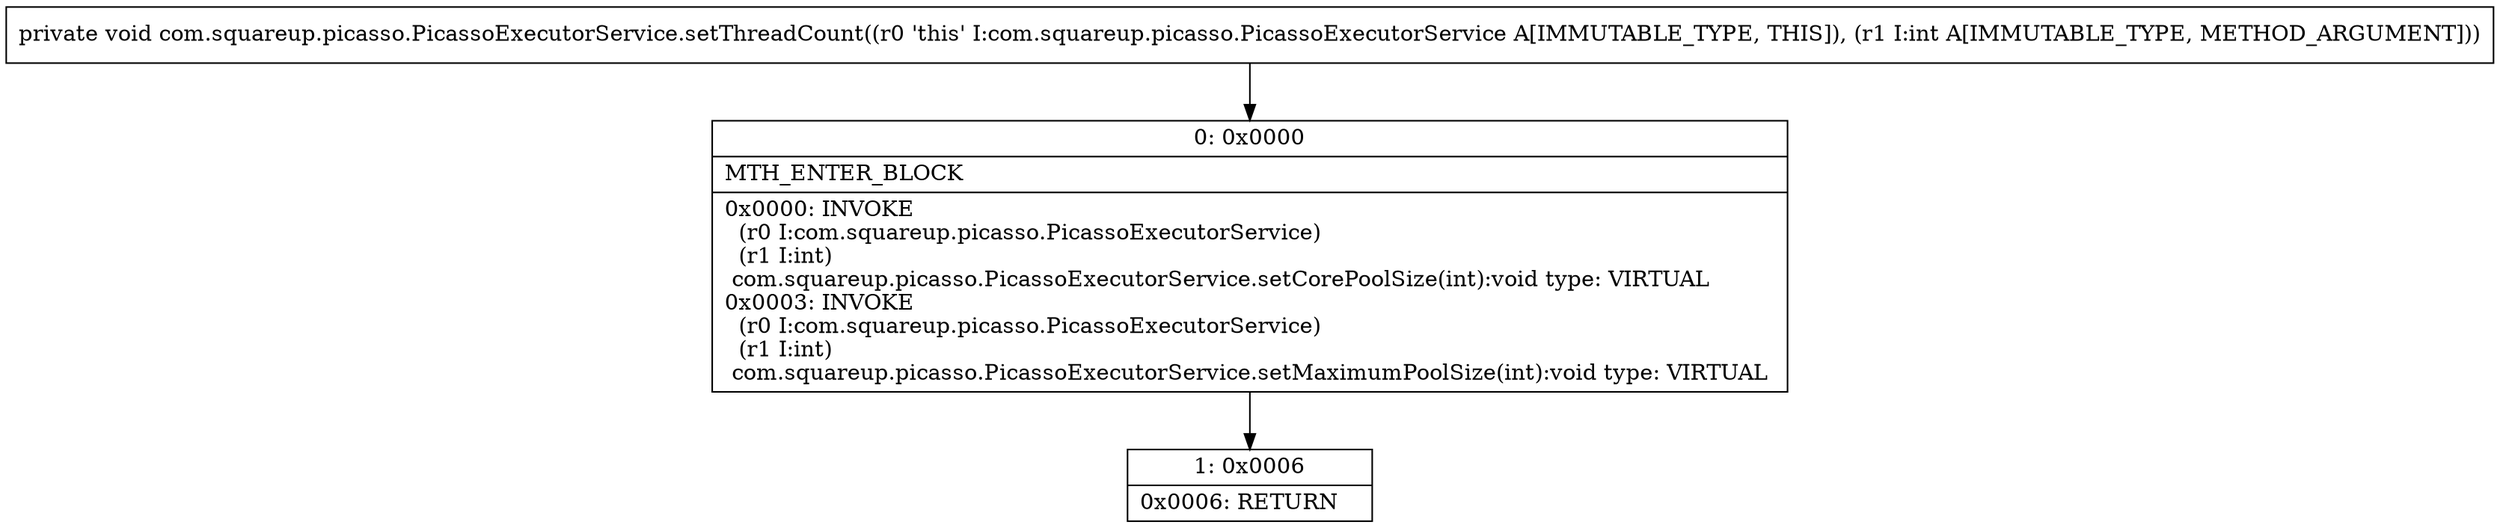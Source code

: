 digraph "CFG forcom.squareup.picasso.PicassoExecutorService.setThreadCount(I)V" {
Node_0 [shape=record,label="{0\:\ 0x0000|MTH_ENTER_BLOCK\l|0x0000: INVOKE  \l  (r0 I:com.squareup.picasso.PicassoExecutorService)\l  (r1 I:int)\l com.squareup.picasso.PicassoExecutorService.setCorePoolSize(int):void type: VIRTUAL \l0x0003: INVOKE  \l  (r0 I:com.squareup.picasso.PicassoExecutorService)\l  (r1 I:int)\l com.squareup.picasso.PicassoExecutorService.setMaximumPoolSize(int):void type: VIRTUAL \l}"];
Node_1 [shape=record,label="{1\:\ 0x0006|0x0006: RETURN   \l}"];
MethodNode[shape=record,label="{private void com.squareup.picasso.PicassoExecutorService.setThreadCount((r0 'this' I:com.squareup.picasso.PicassoExecutorService A[IMMUTABLE_TYPE, THIS]), (r1 I:int A[IMMUTABLE_TYPE, METHOD_ARGUMENT])) }"];
MethodNode -> Node_0;
Node_0 -> Node_1;
}

